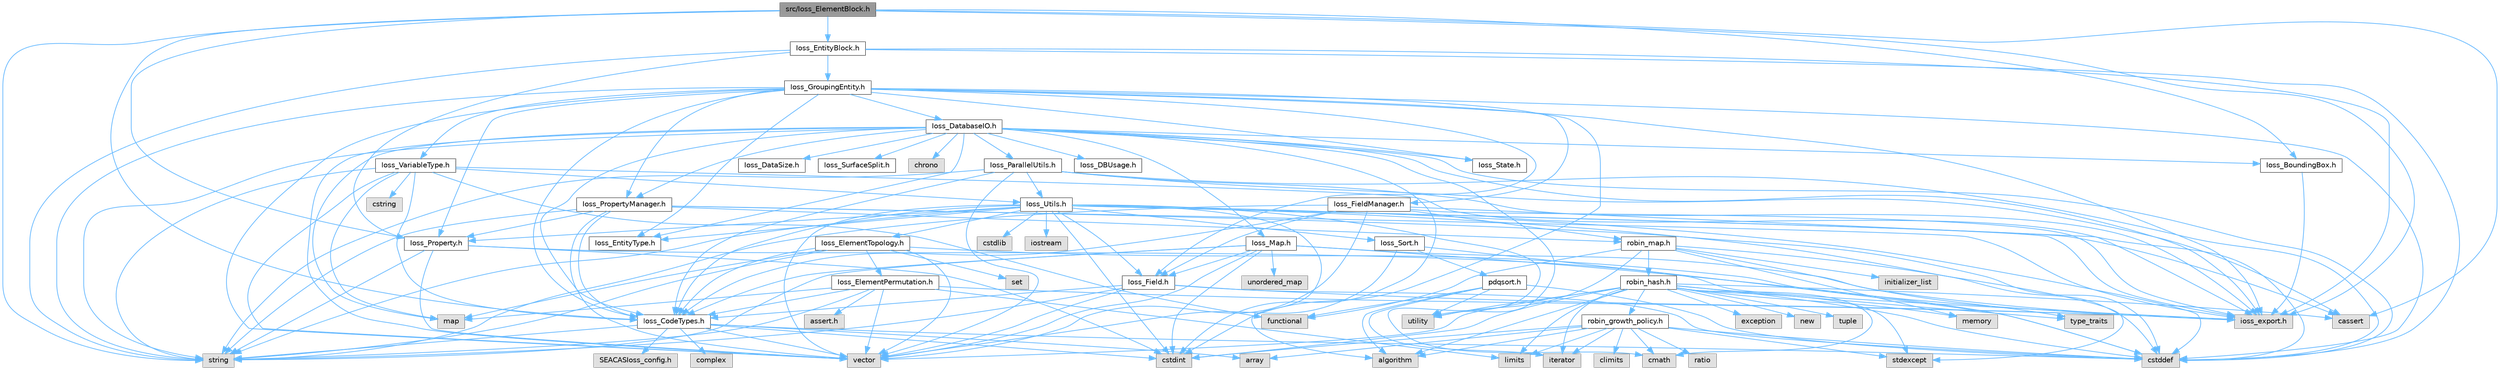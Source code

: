 digraph "src/Ioss_ElementBlock.h"
{
 // INTERACTIVE_SVG=YES
 // LATEX_PDF_SIZE
  bgcolor="transparent";
  edge [fontname=Helvetica,fontsize=10,labelfontname=Helvetica,labelfontsize=10];
  node [fontname=Helvetica,fontsize=10,shape=box,height=0.2,width=0.4];
  Node1 [id="Node000001",label="src/Ioss_ElementBlock.h",height=0.2,width=0.4,color="gray40", fillcolor="grey60", style="filled", fontcolor="black",tooltip=" "];
  Node1 -> Node2 [id="edge1_Node000001_Node000002",color="steelblue1",style="solid",tooltip=" "];
  Node2 [id="Node000002",label="ioss_export.h",height=0.2,width=0.4,color="grey60", fillcolor="#E0E0E0", style="filled",tooltip=" "];
  Node1 -> Node3 [id="edge2_Node000001_Node000003",color="steelblue1",style="solid",tooltip=" "];
  Node3 [id="Node000003",label="Ioss_BoundingBox.h",height=0.2,width=0.4,color="grey40", fillcolor="white", style="filled",URL="$Ioss__BoundingBox_8h.html",tooltip=" "];
  Node3 -> Node2 [id="edge3_Node000003_Node000002",color="steelblue1",style="solid",tooltip=" "];
  Node1 -> Node4 [id="edge4_Node000001_Node000004",color="steelblue1",style="solid",tooltip=" "];
  Node4 [id="Node000004",label="Ioss_CodeTypes.h",height=0.2,width=0.4,color="grey40", fillcolor="white", style="filled",URL="$Ioss__CodeTypes_8h.html",tooltip=" "];
  Node4 -> Node5 [id="edge5_Node000004_Node000005",color="steelblue1",style="solid",tooltip=" "];
  Node5 [id="Node000005",label="array",height=0.2,width=0.4,color="grey60", fillcolor="#E0E0E0", style="filled",tooltip=" "];
  Node4 -> Node6 [id="edge6_Node000004_Node000006",color="steelblue1",style="solid",tooltip=" "];
  Node6 [id="Node000006",label="cstddef",height=0.2,width=0.4,color="grey60", fillcolor="#E0E0E0", style="filled",tooltip=" "];
  Node4 -> Node7 [id="edge7_Node000004_Node000007",color="steelblue1",style="solid",tooltip=" "];
  Node7 [id="Node000007",label="cstdint",height=0.2,width=0.4,color="grey60", fillcolor="#E0E0E0", style="filled",tooltip=" "];
  Node4 -> Node8 [id="edge8_Node000004_Node000008",color="steelblue1",style="solid",tooltip=" "];
  Node8 [id="Node000008",label="string",height=0.2,width=0.4,color="grey60", fillcolor="#E0E0E0", style="filled",tooltip=" "];
  Node4 -> Node9 [id="edge9_Node000004_Node000009",color="steelblue1",style="solid",tooltip=" "];
  Node9 [id="Node000009",label="vector",height=0.2,width=0.4,color="grey60", fillcolor="#E0E0E0", style="filled",tooltip=" "];
  Node4 -> Node10 [id="edge10_Node000004_Node000010",color="steelblue1",style="solid",tooltip=" "];
  Node10 [id="Node000010",label="SEACASIoss_config.h",height=0.2,width=0.4,color="grey60", fillcolor="#E0E0E0", style="filled",tooltip=" "];
  Node4 -> Node11 [id="edge11_Node000004_Node000011",color="steelblue1",style="solid",tooltip=" "];
  Node11 [id="Node000011",label="complex",height=0.2,width=0.4,color="grey60", fillcolor="#E0E0E0", style="filled",tooltip=" "];
  Node1 -> Node12 [id="edge12_Node000001_Node000012",color="steelblue1",style="solid",tooltip=" "];
  Node12 [id="Node000012",label="Ioss_EntityBlock.h",height=0.2,width=0.4,color="grey40", fillcolor="white", style="filled",URL="$Ioss__EntityBlock_8h.html",tooltip=" "];
  Node12 -> Node2 [id="edge13_Node000012_Node000002",color="steelblue1",style="solid",tooltip=" "];
  Node12 -> Node13 [id="edge14_Node000012_Node000013",color="steelblue1",style="solid",tooltip=" "];
  Node13 [id="Node000013",label="Ioss_GroupingEntity.h",height=0.2,width=0.4,color="grey40", fillcolor="white", style="filled",URL="$Ioss__GroupingEntity_8h.html",tooltip=" "];
  Node13 -> Node2 [id="edge15_Node000013_Node000002",color="steelblue1",style="solid",tooltip=" "];
  Node13 -> Node4 [id="edge16_Node000013_Node000004",color="steelblue1",style="solid",tooltip=" "];
  Node13 -> Node14 [id="edge17_Node000013_Node000014",color="steelblue1",style="solid",tooltip=" "];
  Node14 [id="Node000014",label="Ioss_DatabaseIO.h",height=0.2,width=0.4,color="grey40", fillcolor="white", style="filled",URL="$Ioss__DatabaseIO_8h.html",tooltip=" "];
  Node14 -> Node2 [id="edge18_Node000014_Node000002",color="steelblue1",style="solid",tooltip=" "];
  Node14 -> Node3 [id="edge19_Node000014_Node000003",color="steelblue1",style="solid",tooltip=" "];
  Node14 -> Node4 [id="edge20_Node000014_Node000004",color="steelblue1",style="solid",tooltip=" "];
  Node14 -> Node15 [id="edge21_Node000014_Node000015",color="steelblue1",style="solid",tooltip=" "];
  Node15 [id="Node000015",label="Ioss_DBUsage.h",height=0.2,width=0.4,color="grey40", fillcolor="white", style="filled",URL="$Ioss__DBUsage_8h.html",tooltip=" "];
  Node14 -> Node16 [id="edge22_Node000014_Node000016",color="steelblue1",style="solid",tooltip=" "];
  Node16 [id="Node000016",label="Ioss_DataSize.h",height=0.2,width=0.4,color="grey40", fillcolor="white", style="filled",URL="$Ioss__DataSize_8h.html",tooltip=" "];
  Node14 -> Node17 [id="edge23_Node000014_Node000017",color="steelblue1",style="solid",tooltip=" "];
  Node17 [id="Node000017",label="Ioss_EntityType.h",height=0.2,width=0.4,color="grey40", fillcolor="white", style="filled",URL="$Ioss__EntityType_8h.html",tooltip=" "];
  Node14 -> Node18 [id="edge24_Node000014_Node000018",color="steelblue1",style="solid",tooltip=" "];
  Node18 [id="Node000018",label="Ioss_Map.h",height=0.2,width=0.4,color="grey40", fillcolor="white", style="filled",URL="$Ioss__Map_8h.html",tooltip=" "];
  Node18 -> Node2 [id="edge25_Node000018_Node000002",color="steelblue1",style="solid",tooltip=" "];
  Node18 -> Node4 [id="edge26_Node000018_Node000004",color="steelblue1",style="solid",tooltip=" "];
  Node18 -> Node19 [id="edge27_Node000018_Node000019",color="steelblue1",style="solid",tooltip=" "];
  Node19 [id="Node000019",label="Ioss_Field.h",height=0.2,width=0.4,color="grey40", fillcolor="white", style="filled",URL="$Ioss__Field_8h.html",tooltip=" "];
  Node19 -> Node2 [id="edge28_Node000019_Node000002",color="steelblue1",style="solid",tooltip=" "];
  Node19 -> Node4 [id="edge29_Node000019_Node000004",color="steelblue1",style="solid",tooltip=" "];
  Node19 -> Node6 [id="edge30_Node000019_Node000006",color="steelblue1",style="solid",tooltip=" "];
  Node19 -> Node8 [id="edge31_Node000019_Node000008",color="steelblue1",style="solid",tooltip=" "];
  Node19 -> Node9 [id="edge32_Node000019_Node000009",color="steelblue1",style="solid",tooltip=" "];
  Node18 -> Node6 [id="edge33_Node000018_Node000006",color="steelblue1",style="solid",tooltip=" "];
  Node18 -> Node7 [id="edge34_Node000018_Node000007",color="steelblue1",style="solid",tooltip=" "];
  Node18 -> Node8 [id="edge35_Node000018_Node000008",color="steelblue1",style="solid",tooltip=" "];
  Node18 -> Node9 [id="edge36_Node000018_Node000009",color="steelblue1",style="solid",tooltip=" "];
  Node18 -> Node20 [id="edge37_Node000018_Node000020",color="steelblue1",style="solid",tooltip=" "];
  Node20 [id="Node000020",label="unordered_map",height=0.2,width=0.4,color="grey60", fillcolor="#E0E0E0", style="filled",tooltip=" "];
  Node14 -> Node21 [id="edge38_Node000014_Node000021",color="steelblue1",style="solid",tooltip=" "];
  Node21 [id="Node000021",label="Ioss_ParallelUtils.h",height=0.2,width=0.4,color="grey40", fillcolor="white", style="filled",URL="$Ioss__ParallelUtils_8h.html",tooltip=" "];
  Node21 -> Node2 [id="edge39_Node000021_Node000002",color="steelblue1",style="solid",tooltip=" "];
  Node21 -> Node4 [id="edge40_Node000021_Node000004",color="steelblue1",style="solid",tooltip=" "];
  Node21 -> Node22 [id="edge41_Node000021_Node000022",color="steelblue1",style="solid",tooltip=" "];
  Node22 [id="Node000022",label="Ioss_Utils.h",height=0.2,width=0.4,color="grey40", fillcolor="white", style="filled",URL="$Ioss__Utils_8h.html",tooltip=" "];
  Node22 -> Node2 [id="edge42_Node000022_Node000002",color="steelblue1",style="solid",tooltip=" "];
  Node22 -> Node4 [id="edge43_Node000022_Node000004",color="steelblue1",style="solid",tooltip=" "];
  Node22 -> Node23 [id="edge44_Node000022_Node000023",color="steelblue1",style="solid",tooltip=" "];
  Node23 [id="Node000023",label="Ioss_ElementTopology.h",height=0.2,width=0.4,color="grey40", fillcolor="white", style="filled",URL="$Ioss__ElementTopology_8h.html",tooltip=" "];
  Node23 -> Node2 [id="edge45_Node000023_Node000002",color="steelblue1",style="solid",tooltip=" "];
  Node23 -> Node4 [id="edge46_Node000023_Node000004",color="steelblue1",style="solid",tooltip=" "];
  Node23 -> Node24 [id="edge47_Node000023_Node000024",color="steelblue1",style="solid",tooltip=" "];
  Node24 [id="Node000024",label="Ioss_ElementPermutation.h",height=0.2,width=0.4,color="grey40", fillcolor="white", style="filled",URL="$Ioss__ElementPermutation_8h.html",tooltip=" "];
  Node24 -> Node2 [id="edge48_Node000024_Node000002",color="steelblue1",style="solid",tooltip=" "];
  Node24 -> Node4 [id="edge49_Node000024_Node000004",color="steelblue1",style="solid",tooltip=" "];
  Node24 -> Node25 [id="edge50_Node000024_Node000025",color="steelblue1",style="solid",tooltip=" "];
  Node25 [id="Node000025",label="assert.h",height=0.2,width=0.4,color="grey60", fillcolor="#E0E0E0", style="filled",tooltip=" "];
  Node24 -> Node26 [id="edge51_Node000024_Node000026",color="steelblue1",style="solid",tooltip=" "];
  Node26 [id="Node000026",label="limits",height=0.2,width=0.4,color="grey60", fillcolor="#E0E0E0", style="filled",tooltip=" "];
  Node24 -> Node27 [id="edge52_Node000024_Node000027",color="steelblue1",style="solid",tooltip=" "];
  Node27 [id="Node000027",label="map",height=0.2,width=0.4,color="grey60", fillcolor="#E0E0E0", style="filled",tooltip=" "];
  Node24 -> Node8 [id="edge53_Node000024_Node000008",color="steelblue1",style="solid",tooltip=" "];
  Node24 -> Node9 [id="edge54_Node000024_Node000009",color="steelblue1",style="solid",tooltip=" "];
  Node23 -> Node27 [id="edge55_Node000023_Node000027",color="steelblue1",style="solid",tooltip=" "];
  Node23 -> Node28 [id="edge56_Node000023_Node000028",color="steelblue1",style="solid",tooltip=" "];
  Node28 [id="Node000028",label="set",height=0.2,width=0.4,color="grey60", fillcolor="#E0E0E0", style="filled",tooltip=" "];
  Node23 -> Node8 [id="edge57_Node000023_Node000008",color="steelblue1",style="solid",tooltip=" "];
  Node23 -> Node9 [id="edge58_Node000023_Node000009",color="steelblue1",style="solid",tooltip=" "];
  Node22 -> Node17 [id="edge59_Node000022_Node000017",color="steelblue1",style="solid",tooltip=" "];
  Node22 -> Node19 [id="edge60_Node000022_Node000019",color="steelblue1",style="solid",tooltip=" "];
  Node22 -> Node29 [id="edge61_Node000022_Node000029",color="steelblue1",style="solid",tooltip=" "];
  Node29 [id="Node000029",label="Ioss_Property.h",height=0.2,width=0.4,color="grey40", fillcolor="white", style="filled",URL="$Ioss__Property_8h.html",tooltip=" "];
  Node29 -> Node2 [id="edge62_Node000029_Node000002",color="steelblue1",style="solid",tooltip=" "];
  Node29 -> Node7 [id="edge63_Node000029_Node000007",color="steelblue1",style="solid",tooltip=" "];
  Node29 -> Node8 [id="edge64_Node000029_Node000008",color="steelblue1",style="solid",tooltip=" "];
  Node29 -> Node9 [id="edge65_Node000029_Node000009",color="steelblue1",style="solid",tooltip=" "];
  Node22 -> Node30 [id="edge66_Node000022_Node000030",color="steelblue1",style="solid",tooltip=" "];
  Node30 [id="Node000030",label="Ioss_Sort.h",height=0.2,width=0.4,color="grey40", fillcolor="white", style="filled",URL="$Ioss__Sort_8h.html",tooltip=" "];
  Node30 -> Node31 [id="edge67_Node000030_Node000031",color="steelblue1",style="solid",tooltip=" "];
  Node31 [id="Node000031",label="pdqsort.h",height=0.2,width=0.4,color="grey40", fillcolor="white", style="filled",URL="$pdqsort_8h.html",tooltip=" "];
  Node31 -> Node32 [id="edge68_Node000031_Node000032",color="steelblue1",style="solid",tooltip=" "];
  Node32 [id="Node000032",label="algorithm",height=0.2,width=0.4,color="grey60", fillcolor="#E0E0E0", style="filled",tooltip=" "];
  Node31 -> Node6 [id="edge69_Node000031_Node000006",color="steelblue1",style="solid",tooltip=" "];
  Node31 -> Node33 [id="edge70_Node000031_Node000033",color="steelblue1",style="solid",tooltip=" "];
  Node33 [id="Node000033",label="functional",height=0.2,width=0.4,color="grey60", fillcolor="#E0E0E0", style="filled",tooltip=" "];
  Node31 -> Node34 [id="edge71_Node000031_Node000034",color="steelblue1",style="solid",tooltip=" "];
  Node34 [id="Node000034",label="iterator",height=0.2,width=0.4,color="grey60", fillcolor="#E0E0E0", style="filled",tooltip=" "];
  Node31 -> Node35 [id="edge72_Node000031_Node000035",color="steelblue1",style="solid",tooltip=" "];
  Node35 [id="Node000035",label="utility",height=0.2,width=0.4,color="grey60", fillcolor="#E0E0E0", style="filled",tooltip=" "];
  Node30 -> Node6 [id="edge73_Node000030_Node000006",color="steelblue1",style="solid",tooltip=" "];
  Node30 -> Node9 [id="edge74_Node000030_Node000009",color="steelblue1",style="solid",tooltip=" "];
  Node22 -> Node32 [id="edge75_Node000022_Node000032",color="steelblue1",style="solid",tooltip=" "];
  Node22 -> Node36 [id="edge76_Node000022_Node000036",color="steelblue1",style="solid",tooltip=" "];
  Node36 [id="Node000036",label="cassert",height=0.2,width=0.4,color="grey60", fillcolor="#E0E0E0", style="filled",tooltip=" "];
  Node22 -> Node37 [id="edge77_Node000022_Node000037",color="steelblue1",style="solid",tooltip=" "];
  Node37 [id="Node000037",label="cmath",height=0.2,width=0.4,color="grey60", fillcolor="#E0E0E0", style="filled",tooltip=" "];
  Node22 -> Node6 [id="edge78_Node000022_Node000006",color="steelblue1",style="solid",tooltip=" "];
  Node22 -> Node7 [id="edge79_Node000022_Node000007",color="steelblue1",style="solid",tooltip=" "];
  Node22 -> Node38 [id="edge80_Node000022_Node000038",color="steelblue1",style="solid",tooltip=" "];
  Node38 [id="Node000038",label="cstdlib",height=0.2,width=0.4,color="grey60", fillcolor="#E0E0E0", style="filled",tooltip=" "];
  Node22 -> Node39 [id="edge81_Node000022_Node000039",color="steelblue1",style="solid",tooltip=" "];
  Node39 [id="Node000039",label="iostream",height=0.2,width=0.4,color="grey60", fillcolor="#E0E0E0", style="filled",tooltip=" "];
  Node22 -> Node40 [id="edge82_Node000022_Node000040",color="steelblue1",style="solid",tooltip=" "];
  Node40 [id="Node000040",label="stdexcept",height=0.2,width=0.4,color="grey60", fillcolor="#E0E0E0", style="filled",tooltip=" "];
  Node22 -> Node8 [id="edge83_Node000022_Node000008",color="steelblue1",style="solid",tooltip=" "];
  Node22 -> Node9 [id="edge84_Node000022_Node000009",color="steelblue1",style="solid",tooltip=" "];
  Node21 -> Node36 [id="edge85_Node000021_Node000036",color="steelblue1",style="solid",tooltip=" "];
  Node21 -> Node6 [id="edge86_Node000021_Node000006",color="steelblue1",style="solid",tooltip=" "];
  Node21 -> Node8 [id="edge87_Node000021_Node000008",color="steelblue1",style="solid",tooltip=" "];
  Node21 -> Node9 [id="edge88_Node000021_Node000009",color="steelblue1",style="solid",tooltip=" "];
  Node14 -> Node41 [id="edge89_Node000014_Node000041",color="steelblue1",style="solid",tooltip=" "];
  Node41 [id="Node000041",label="Ioss_PropertyManager.h",height=0.2,width=0.4,color="grey40", fillcolor="white", style="filled",URL="$Ioss__PropertyManager_8h.html",tooltip=" "];
  Node41 -> Node2 [id="edge90_Node000041_Node000002",color="steelblue1",style="solid",tooltip=" "];
  Node41 -> Node4 [id="edge91_Node000041_Node000004",color="steelblue1",style="solid",tooltip=" "];
  Node41 -> Node29 [id="edge92_Node000041_Node000029",color="steelblue1",style="solid",tooltip=" "];
  Node41 -> Node6 [id="edge93_Node000041_Node000006",color="steelblue1",style="solid",tooltip=" "];
  Node41 -> Node8 [id="edge94_Node000041_Node000008",color="steelblue1",style="solid",tooltip=" "];
  Node41 -> Node9 [id="edge95_Node000041_Node000009",color="steelblue1",style="solid",tooltip=" "];
  Node41 -> Node42 [id="edge96_Node000041_Node000042",color="steelblue1",style="solid",tooltip=" "];
  Node42 [id="Node000042",label="robin_map.h",height=0.2,width=0.4,color="grey40", fillcolor="white", style="filled",URL="$robin__map_8h.html",tooltip=" "];
  Node42 -> Node6 [id="edge97_Node000042_Node000006",color="steelblue1",style="solid",tooltip=" "];
  Node42 -> Node33 [id="edge98_Node000042_Node000033",color="steelblue1",style="solid",tooltip=" "];
  Node42 -> Node43 [id="edge99_Node000042_Node000043",color="steelblue1",style="solid",tooltip=" "];
  Node43 [id="Node000043",label="initializer_list",height=0.2,width=0.4,color="grey60", fillcolor="#E0E0E0", style="filled",tooltip=" "];
  Node42 -> Node44 [id="edge100_Node000042_Node000044",color="steelblue1",style="solid",tooltip=" "];
  Node44 [id="Node000044",label="memory",height=0.2,width=0.4,color="grey60", fillcolor="#E0E0E0", style="filled",tooltip=" "];
  Node42 -> Node45 [id="edge101_Node000042_Node000045",color="steelblue1",style="solid",tooltip=" "];
  Node45 [id="Node000045",label="type_traits",height=0.2,width=0.4,color="grey60", fillcolor="#E0E0E0", style="filled",tooltip=" "];
  Node42 -> Node35 [id="edge102_Node000042_Node000035",color="steelblue1",style="solid",tooltip=" "];
  Node42 -> Node46 [id="edge103_Node000042_Node000046",color="steelblue1",style="solid",tooltip=" "];
  Node46 [id="Node000046",label="robin_hash.h",height=0.2,width=0.4,color="grey40", fillcolor="white", style="filled",URL="$robin__hash_8h.html",tooltip=" "];
  Node46 -> Node32 [id="edge104_Node000046_Node000032",color="steelblue1",style="solid",tooltip=" "];
  Node46 -> Node36 [id="edge105_Node000046_Node000036",color="steelblue1",style="solid",tooltip=" "];
  Node46 -> Node37 [id="edge106_Node000046_Node000037",color="steelblue1",style="solid",tooltip=" "];
  Node46 -> Node6 [id="edge107_Node000046_Node000006",color="steelblue1",style="solid",tooltip=" "];
  Node46 -> Node7 [id="edge108_Node000046_Node000007",color="steelblue1",style="solid",tooltip=" "];
  Node46 -> Node47 [id="edge109_Node000046_Node000047",color="steelblue1",style="solid",tooltip=" "];
  Node47 [id="Node000047",label="exception",height=0.2,width=0.4,color="grey60", fillcolor="#E0E0E0", style="filled",tooltip=" "];
  Node46 -> Node34 [id="edge110_Node000046_Node000034",color="steelblue1",style="solid",tooltip=" "];
  Node46 -> Node26 [id="edge111_Node000046_Node000026",color="steelblue1",style="solid",tooltip=" "];
  Node46 -> Node44 [id="edge112_Node000046_Node000044",color="steelblue1",style="solid",tooltip=" "];
  Node46 -> Node48 [id="edge113_Node000046_Node000048",color="steelblue1",style="solid",tooltip=" "];
  Node48 [id="Node000048",label="new",height=0.2,width=0.4,color="grey60", fillcolor="#E0E0E0", style="filled",tooltip=" "];
  Node46 -> Node40 [id="edge114_Node000046_Node000040",color="steelblue1",style="solid",tooltip=" "];
  Node46 -> Node49 [id="edge115_Node000046_Node000049",color="steelblue1",style="solid",tooltip=" "];
  Node49 [id="Node000049",label="tuple",height=0.2,width=0.4,color="grey60", fillcolor="#E0E0E0", style="filled",tooltip=" "];
  Node46 -> Node45 [id="edge116_Node000046_Node000045",color="steelblue1",style="solid",tooltip=" "];
  Node46 -> Node35 [id="edge117_Node000046_Node000035",color="steelblue1",style="solid",tooltip=" "];
  Node46 -> Node9 [id="edge118_Node000046_Node000009",color="steelblue1",style="solid",tooltip=" "];
  Node46 -> Node50 [id="edge119_Node000046_Node000050",color="steelblue1",style="solid",tooltip=" "];
  Node50 [id="Node000050",label="robin_growth_policy.h",height=0.2,width=0.4,color="grey40", fillcolor="white", style="filled",URL="$robin__growth__policy_8h.html",tooltip=" "];
  Node50 -> Node32 [id="edge120_Node000050_Node000032",color="steelblue1",style="solid",tooltip=" "];
  Node50 -> Node5 [id="edge121_Node000050_Node000005",color="steelblue1",style="solid",tooltip=" "];
  Node50 -> Node51 [id="edge122_Node000050_Node000051",color="steelblue1",style="solid",tooltip=" "];
  Node51 [id="Node000051",label="climits",height=0.2,width=0.4,color="grey60", fillcolor="#E0E0E0", style="filled",tooltip=" "];
  Node50 -> Node37 [id="edge123_Node000050_Node000037",color="steelblue1",style="solid",tooltip=" "];
  Node50 -> Node6 [id="edge124_Node000050_Node000006",color="steelblue1",style="solid",tooltip=" "];
  Node50 -> Node7 [id="edge125_Node000050_Node000007",color="steelblue1",style="solid",tooltip=" "];
  Node50 -> Node34 [id="edge126_Node000050_Node000034",color="steelblue1",style="solid",tooltip=" "];
  Node50 -> Node26 [id="edge127_Node000050_Node000026",color="steelblue1",style="solid",tooltip=" "];
  Node50 -> Node52 [id="edge128_Node000050_Node000052",color="steelblue1",style="solid",tooltip=" "];
  Node52 [id="Node000052",label="ratio",height=0.2,width=0.4,color="grey60", fillcolor="#E0E0E0", style="filled",tooltip=" "];
  Node50 -> Node40 [id="edge129_Node000050_Node000040",color="steelblue1",style="solid",tooltip=" "];
  Node14 -> Node53 [id="edge130_Node000014_Node000053",color="steelblue1",style="solid",tooltip=" "];
  Node53 [id="Node000053",label="Ioss_State.h",height=0.2,width=0.4,color="grey40", fillcolor="white", style="filled",URL="$Ioss__State_8h.html",tooltip=" "];
  Node14 -> Node54 [id="edge131_Node000014_Node000054",color="steelblue1",style="solid",tooltip=" "];
  Node54 [id="Node000054",label="Ioss_SurfaceSplit.h",height=0.2,width=0.4,color="grey40", fillcolor="white", style="filled",URL="$Ioss__SurfaceSplit_8h.html",tooltip=" "];
  Node14 -> Node55 [id="edge132_Node000014_Node000055",color="steelblue1",style="solid",tooltip=" "];
  Node55 [id="Node000055",label="chrono",height=0.2,width=0.4,color="grey60", fillcolor="#E0E0E0", style="filled",tooltip=" "];
  Node14 -> Node6 [id="edge133_Node000014_Node000006",color="steelblue1",style="solid",tooltip=" "];
  Node14 -> Node7 [id="edge134_Node000014_Node000007",color="steelblue1",style="solid",tooltip=" "];
  Node14 -> Node27 [id="edge135_Node000014_Node000027",color="steelblue1",style="solid",tooltip=" "];
  Node14 -> Node8 [id="edge136_Node000014_Node000008",color="steelblue1",style="solid",tooltip=" "];
  Node14 -> Node35 [id="edge137_Node000014_Node000035",color="steelblue1",style="solid",tooltip=" "];
  Node14 -> Node9 [id="edge138_Node000014_Node000009",color="steelblue1",style="solid",tooltip=" "];
  Node13 -> Node17 [id="edge139_Node000013_Node000017",color="steelblue1",style="solid",tooltip=" "];
  Node13 -> Node19 [id="edge140_Node000013_Node000019",color="steelblue1",style="solid",tooltip=" "];
  Node13 -> Node56 [id="edge141_Node000013_Node000056",color="steelblue1",style="solid",tooltip=" "];
  Node56 [id="Node000056",label="Ioss_FieldManager.h",height=0.2,width=0.4,color="grey40", fillcolor="white", style="filled",URL="$Ioss__FieldManager_8h.html",tooltip=" "];
  Node56 -> Node2 [id="edge142_Node000056_Node000002",color="steelblue1",style="solid",tooltip=" "];
  Node56 -> Node4 [id="edge143_Node000056_Node000004",color="steelblue1",style="solid",tooltip=" "];
  Node56 -> Node19 [id="edge144_Node000056_Node000019",color="steelblue1",style="solid",tooltip=" "];
  Node56 -> Node6 [id="edge145_Node000056_Node000006",color="steelblue1",style="solid",tooltip=" "];
  Node56 -> Node8 [id="edge146_Node000056_Node000008",color="steelblue1",style="solid",tooltip=" "];
  Node56 -> Node9 [id="edge147_Node000056_Node000009",color="steelblue1",style="solid",tooltip=" "];
  Node56 -> Node42 [id="edge148_Node000056_Node000042",color="steelblue1",style="solid",tooltip=" "];
  Node13 -> Node29 [id="edge149_Node000013_Node000029",color="steelblue1",style="solid",tooltip=" "];
  Node13 -> Node41 [id="edge150_Node000013_Node000041",color="steelblue1",style="solid",tooltip=" "];
  Node13 -> Node53 [id="edge151_Node000013_Node000053",color="steelblue1",style="solid",tooltip=" "];
  Node13 -> Node57 [id="edge152_Node000013_Node000057",color="steelblue1",style="solid",tooltip=" "];
  Node57 [id="Node000057",label="Ioss_VariableType.h",height=0.2,width=0.4,color="grey40", fillcolor="white", style="filled",URL="$Ioss__VariableType_8h.html",tooltip=" "];
  Node57 -> Node2 [id="edge153_Node000057_Node000002",color="steelblue1",style="solid",tooltip=" "];
  Node57 -> Node4 [id="edge154_Node000057_Node000004",color="steelblue1",style="solid",tooltip=" "];
  Node57 -> Node22 [id="edge155_Node000057_Node000022",color="steelblue1",style="solid",tooltip=" "];
  Node57 -> Node58 [id="edge156_Node000057_Node000058",color="steelblue1",style="solid",tooltip=" "];
  Node58 [id="Node000058",label="cstring",height=0.2,width=0.4,color="grey60", fillcolor="#E0E0E0", style="filled",tooltip=" "];
  Node57 -> Node33 [id="edge157_Node000057_Node000033",color="steelblue1",style="solid",tooltip=" "];
  Node57 -> Node27 [id="edge158_Node000057_Node000027",color="steelblue1",style="solid",tooltip=" "];
  Node57 -> Node8 [id="edge159_Node000057_Node000008",color="steelblue1",style="solid",tooltip=" "];
  Node57 -> Node9 [id="edge160_Node000057_Node000009",color="steelblue1",style="solid",tooltip=" "];
  Node13 -> Node6 [id="edge161_Node000013_Node000006",color="steelblue1",style="solid",tooltip=" "];
  Node13 -> Node7 [id="edge162_Node000013_Node000007",color="steelblue1",style="solid",tooltip=" "];
  Node13 -> Node8 [id="edge163_Node000013_Node000008",color="steelblue1",style="solid",tooltip=" "];
  Node13 -> Node9 [id="edge164_Node000013_Node000009",color="steelblue1",style="solid",tooltip=" "];
  Node12 -> Node29 [id="edge165_Node000012_Node000029",color="steelblue1",style="solid",tooltip=" "];
  Node12 -> Node6 [id="edge166_Node000012_Node000006",color="steelblue1",style="solid",tooltip=" "];
  Node12 -> Node8 [id="edge167_Node000012_Node000008",color="steelblue1",style="solid",tooltip=" "];
  Node1 -> Node29 [id="edge168_Node000001_Node000029",color="steelblue1",style="solid",tooltip=" "];
  Node1 -> Node36 [id="edge169_Node000001_Node000036",color="steelblue1",style="solid",tooltip=" "];
  Node1 -> Node8 [id="edge170_Node000001_Node000008",color="steelblue1",style="solid",tooltip=" "];
}
